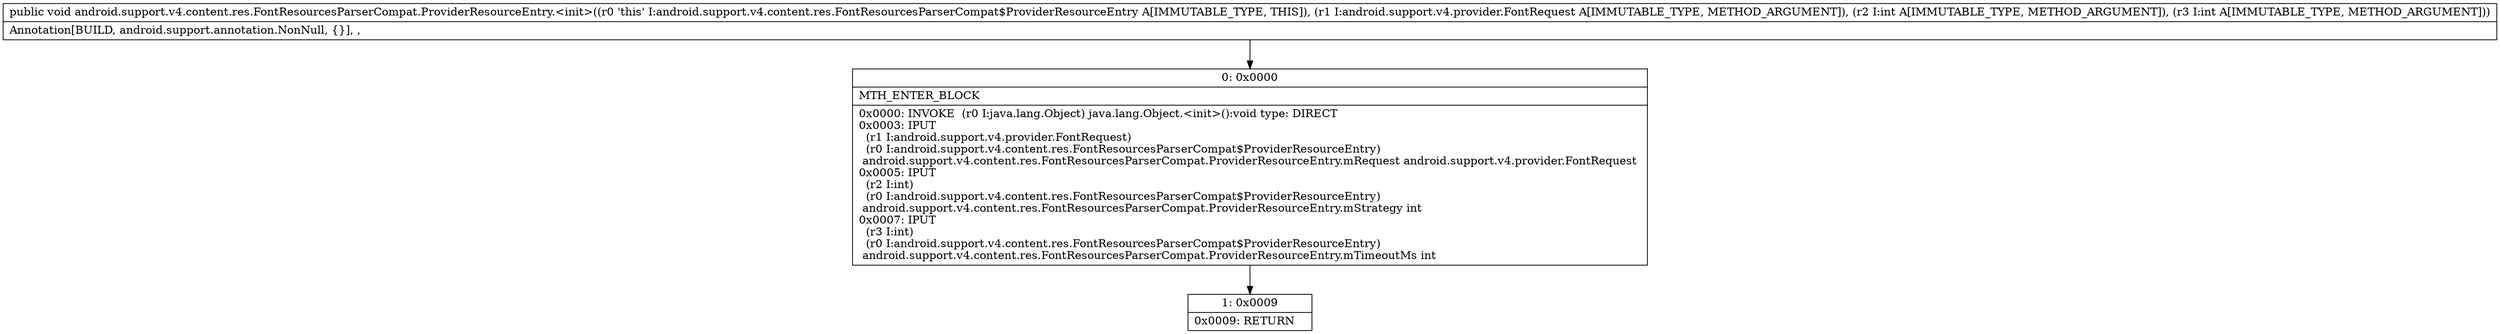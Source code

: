 digraph "CFG forandroid.support.v4.content.res.FontResourcesParserCompat.ProviderResourceEntry.\<init\>(Landroid\/support\/v4\/provider\/FontRequest;II)V" {
Node_0 [shape=record,label="{0\:\ 0x0000|MTH_ENTER_BLOCK\l|0x0000: INVOKE  (r0 I:java.lang.Object) java.lang.Object.\<init\>():void type: DIRECT \l0x0003: IPUT  \l  (r1 I:android.support.v4.provider.FontRequest)\l  (r0 I:android.support.v4.content.res.FontResourcesParserCompat$ProviderResourceEntry)\l android.support.v4.content.res.FontResourcesParserCompat.ProviderResourceEntry.mRequest android.support.v4.provider.FontRequest \l0x0005: IPUT  \l  (r2 I:int)\l  (r0 I:android.support.v4.content.res.FontResourcesParserCompat$ProviderResourceEntry)\l android.support.v4.content.res.FontResourcesParserCompat.ProviderResourceEntry.mStrategy int \l0x0007: IPUT  \l  (r3 I:int)\l  (r0 I:android.support.v4.content.res.FontResourcesParserCompat$ProviderResourceEntry)\l android.support.v4.content.res.FontResourcesParserCompat.ProviderResourceEntry.mTimeoutMs int \l}"];
Node_1 [shape=record,label="{1\:\ 0x0009|0x0009: RETURN   \l}"];
MethodNode[shape=record,label="{public void android.support.v4.content.res.FontResourcesParserCompat.ProviderResourceEntry.\<init\>((r0 'this' I:android.support.v4.content.res.FontResourcesParserCompat$ProviderResourceEntry A[IMMUTABLE_TYPE, THIS]), (r1 I:android.support.v4.provider.FontRequest A[IMMUTABLE_TYPE, METHOD_ARGUMENT]), (r2 I:int A[IMMUTABLE_TYPE, METHOD_ARGUMENT]), (r3 I:int A[IMMUTABLE_TYPE, METHOD_ARGUMENT]))  | Annotation[BUILD, android.support.annotation.NonNull, \{\}], , \l}"];
MethodNode -> Node_0;
Node_0 -> Node_1;
}

